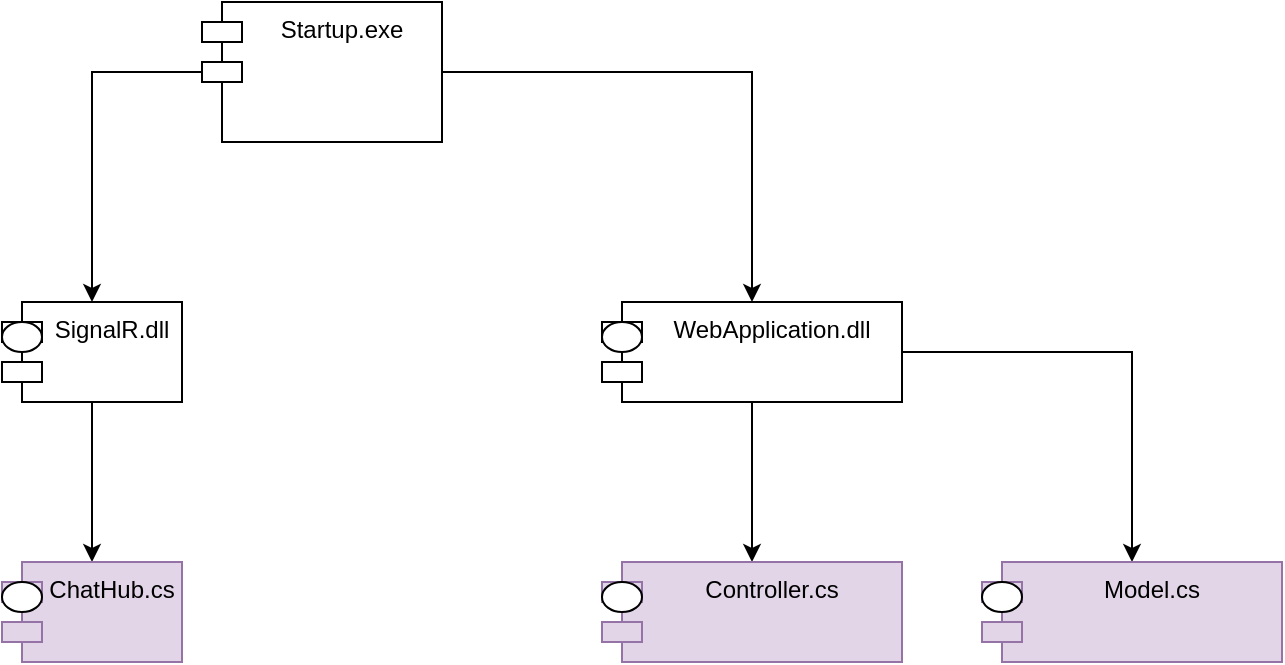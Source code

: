 <mxfile version="15.8.8" type="device"><diagram id="WsBeisOFbI2zzZwPY3oK" name="Page-1"><mxGraphModel dx="1038" dy="571" grid="1" gridSize="10" guides="1" tooltips="1" connect="1" arrows="1" fold="1" page="1" pageScale="1" pageWidth="1169" pageHeight="827" math="0" shadow="0"><root><mxCell id="0"/><mxCell id="1" parent="0"/><mxCell id="Pg37miMAeR3IriLXx3E--7" value="" style="edgeStyle=orthogonalEdgeStyle;rounded=0;orthogonalLoop=1;jettySize=auto;html=1;" parent="1" source="Pg37miMAeR3IriLXx3E--1" target="Pg37miMAeR3IriLXx3E--6" edge="1"><mxGeometry relative="1" as="geometry"/></mxCell><mxCell id="Pg37miMAeR3IriLXx3E--1" value="SignalR.dll" style="shape=module;align=left;spacingLeft=20;align=center;verticalAlign=top;" parent="1" vertex="1"><mxGeometry x="130" y="560" width="90" height="50" as="geometry"/></mxCell><mxCell id="Pg37miMAeR3IriLXx3E--11" value="" style="edgeStyle=orthogonalEdgeStyle;rounded=0;orthogonalLoop=1;jettySize=auto;html=1;" parent="1" source="Pg37miMAeR3IriLXx3E--2" target="Pg37miMAeR3IriLXx3E--10" edge="1"><mxGeometry relative="1" as="geometry"/></mxCell><mxCell id="Pg37miMAeR3IriLXx3E--20" value="" style="edgeStyle=orthogonalEdgeStyle;rounded=0;orthogonalLoop=1;jettySize=auto;html=1;fontSize=26;" parent="1" source="Pg37miMAeR3IriLXx3E--2" target="Pg37miMAeR3IriLXx3E--8" edge="1"><mxGeometry relative="1" as="geometry"/></mxCell><mxCell id="Pg37miMAeR3IriLXx3E--2" value="WebApplication.dll" style="shape=module;align=left;spacingLeft=20;align=center;verticalAlign=top;" parent="1" vertex="1"><mxGeometry x="430" y="560" width="150" height="50" as="geometry"/></mxCell><mxCell id="Pg37miMAeR3IriLXx3E--4" value="" style="edgeStyle=orthogonalEdgeStyle;rounded=0;orthogonalLoop=1;jettySize=auto;html=1;" parent="1" source="Pg37miMAeR3IriLXx3E--3" target="Pg37miMAeR3IriLXx3E--1" edge="1"><mxGeometry relative="1" as="geometry"/></mxCell><mxCell id="Pg37miMAeR3IriLXx3E--5" value="" style="edgeStyle=orthogonalEdgeStyle;rounded=0;orthogonalLoop=1;jettySize=auto;html=1;" parent="1" source="Pg37miMAeR3IriLXx3E--3" target="Pg37miMAeR3IriLXx3E--2" edge="1"><mxGeometry relative="1" as="geometry"/></mxCell><mxCell id="Pg37miMAeR3IriLXx3E--3" value="Startup.exe" style="shape=module;align=left;spacingLeft=20;align=center;verticalAlign=top;" parent="1" vertex="1"><mxGeometry x="230" y="410" width="120" height="70" as="geometry"/></mxCell><mxCell id="Pg37miMAeR3IriLXx3E--6" value="ChatHub.cs" style="shape=module;align=left;spacingLeft=20;align=center;verticalAlign=top;fillColor=#e1d5e7;strokeColor=#9673a6;" parent="1" vertex="1"><mxGeometry x="130" y="690" width="90" height="50" as="geometry"/></mxCell><mxCell id="Pg37miMAeR3IriLXx3E--8" value="Controller.cs" style="shape=module;align=left;spacingLeft=20;align=center;verticalAlign=top;fillColor=#e1d5e7;strokeColor=#9673a6;" parent="1" vertex="1"><mxGeometry x="430" y="690" width="150" height="50" as="geometry"/></mxCell><mxCell id="Pg37miMAeR3IriLXx3E--10" value="Model.cs" style="shape=module;align=left;spacingLeft=20;align=center;verticalAlign=top;fillColor=#e1d5e7;strokeColor=#9673a6;" parent="1" vertex="1"><mxGeometry x="620" y="690" width="150" height="50" as="geometry"/></mxCell><mxCell id="Pg37miMAeR3IriLXx3E--13" value="" style="ellipse;whiteSpace=wrap;html=1;fontSize=26;" parent="1" vertex="1"><mxGeometry x="130" y="570" width="20" height="15" as="geometry"/></mxCell><mxCell id="Pg37miMAeR3IriLXx3E--14" value="" style="ellipse;whiteSpace=wrap;html=1;fontSize=26;" parent="1" vertex="1"><mxGeometry x="430" y="570" width="20" height="15" as="geometry"/></mxCell><mxCell id="Pg37miMAeR3IriLXx3E--15" value="" style="ellipse;whiteSpace=wrap;html=1;fontSize=26;" parent="1" vertex="1"><mxGeometry x="130" y="700" width="20" height="15" as="geometry"/></mxCell><mxCell id="Pg37miMAeR3IriLXx3E--16" value="" style="ellipse;whiteSpace=wrap;html=1;fontSize=26;" parent="1" vertex="1"><mxGeometry x="430" y="700" width="20" height="15" as="geometry"/></mxCell><mxCell id="Pg37miMAeR3IriLXx3E--17" value="" style="ellipse;whiteSpace=wrap;html=1;fontSize=26;" parent="1" vertex="1"><mxGeometry x="620" y="700" width="20" height="15" as="geometry"/></mxCell></root></mxGraphModel></diagram></mxfile>